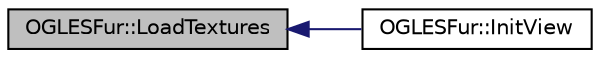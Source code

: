 digraph "OGLESFur::LoadTextures"
{
  edge [fontname="Helvetica",fontsize="10",labelfontname="Helvetica",labelfontsize="10"];
  node [fontname="Helvetica",fontsize="10",shape=record];
  rankdir="LR";
  Node1 [label="OGLESFur::LoadTextures",height=0.2,width=0.4,color="black", fillcolor="grey75", style="filled", fontcolor="black"];
  Node1 -> Node2 [dir="back",color="midnightblue",fontsize="10",style="solid",fontname="Helvetica"];
  Node2 [label="OGLESFur::InitView",height=0.2,width=0.4,color="black", fillcolor="white", style="filled",URL="$class_o_g_l_e_s_fur.html#a7e3bc3a4ebeb23a7553dbc4b50d25893"];
}
